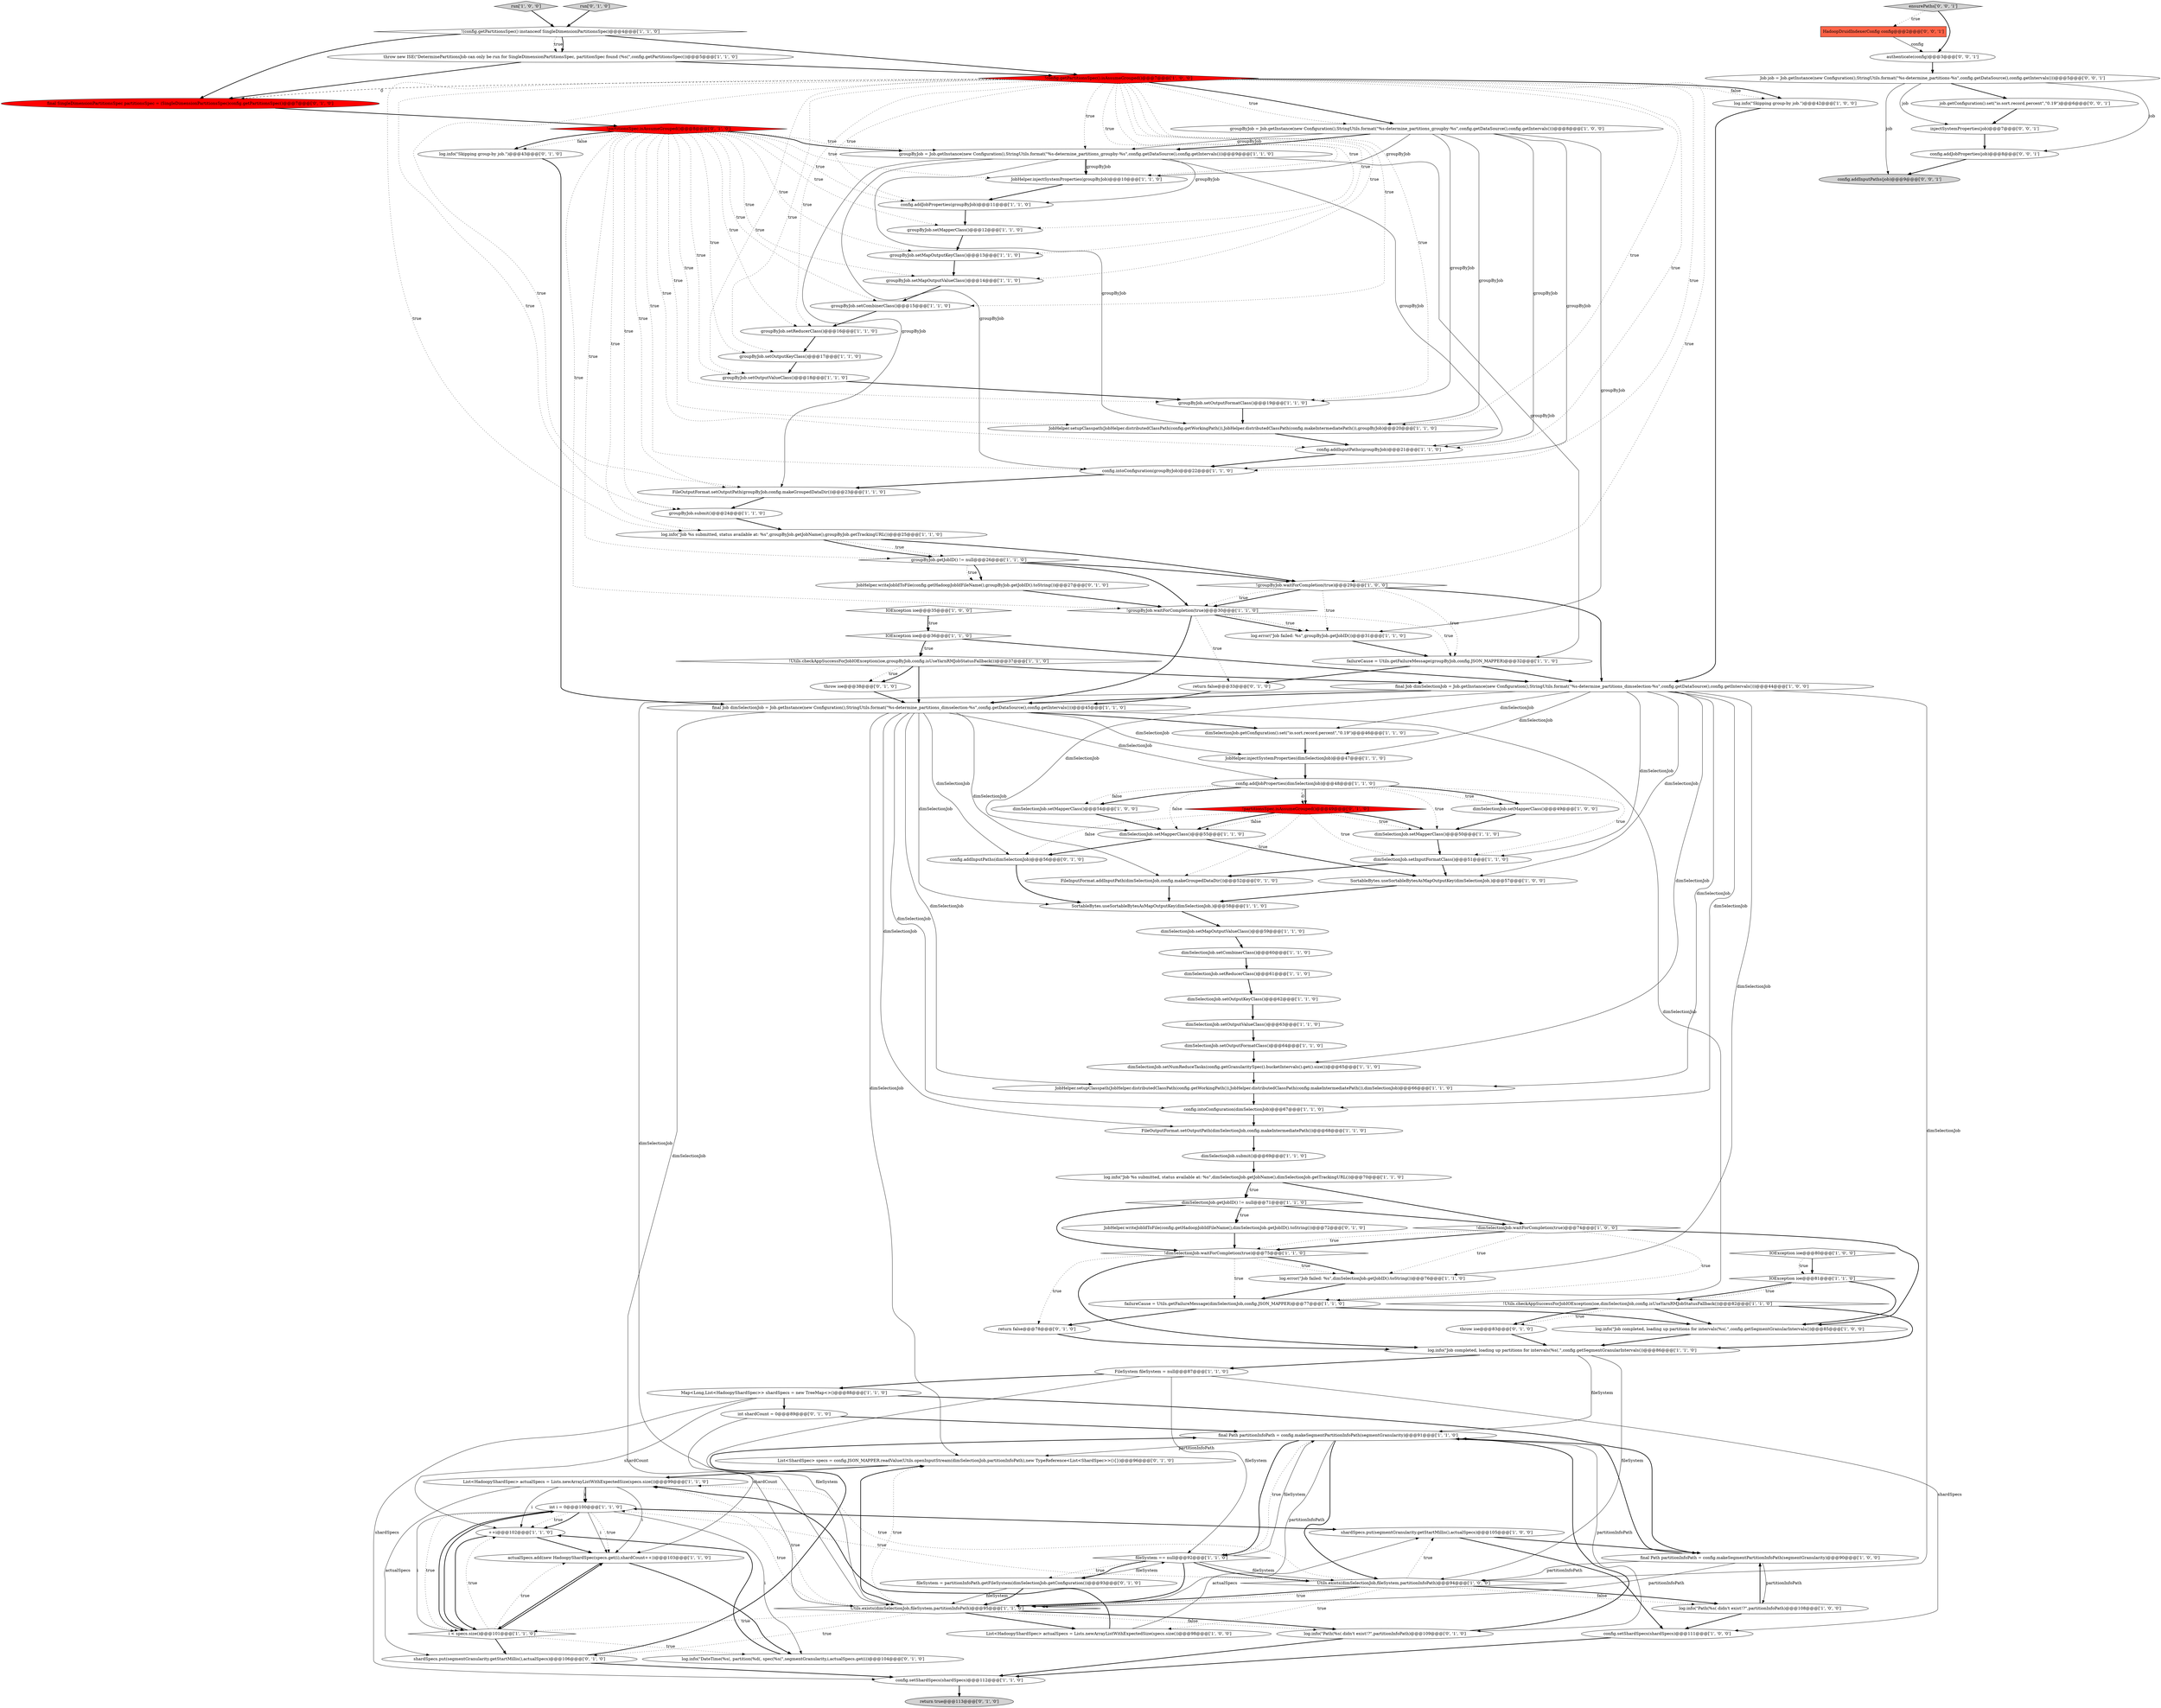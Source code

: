 digraph {
75 [style = filled, label = "!dimSelectionJob.waitForCompletion(true)@@@75@@@['1', '1', '0']", fillcolor = white, shape = diamond image = "AAA0AAABBB1BBB"];
8 [style = filled, label = "dimSelectionJob.setMapperClass()@@@50@@@['1', '1', '0']", fillcolor = white, shape = ellipse image = "AAA0AAABBB1BBB"];
26 [style = filled, label = "final Job dimSelectionJob = Job.getInstance(new Configuration(),StringUtils.format(\"%s-determine_partitions_dimselection-%s\",config.getDataSource(),config.getIntervals()))@@@44@@@['1', '0', '0']", fillcolor = white, shape = ellipse image = "AAA0AAABBB1BBB"];
89 [style = filled, label = "JobHelper.writeJobIdToFile(config.getHadoopJobIdFileName(),dimSelectionJob.getJobID().toString())@@@72@@@['0', '1', '0']", fillcolor = white, shape = ellipse image = "AAA0AAABBB2BBB"];
11 [style = filled, label = "groupByJob.setMapOutputValueClass()@@@14@@@['1', '1', '0']", fillcolor = white, shape = ellipse image = "AAA0AAABBB1BBB"];
102 [style = filled, label = "Job job = Job.getInstance(new Configuration(),StringUtils.format(\"%s-determine_partitions-%s\",config.getDataSource(),config.getIntervals()))@@@5@@@['0', '0', '1']", fillcolor = white, shape = ellipse image = "AAA0AAABBB3BBB"];
56 [style = filled, label = "failureCause = Utils.getFailureMessage(dimSelectionJob,config.JSON_MAPPER)@@@77@@@['1', '1', '0']", fillcolor = white, shape = ellipse image = "AAA0AAABBB1BBB"];
69 [style = filled, label = "!groupByJob.waitForCompletion(true)@@@30@@@['1', '1', '0']", fillcolor = white, shape = diamond image = "AAA0AAABBB1BBB"];
31 [style = filled, label = "dimSelectionJob.setReducerClass()@@@61@@@['1', '1', '0']", fillcolor = white, shape = ellipse image = "AAA0AAABBB1BBB"];
107 [style = filled, label = "config.addInputPaths(job)@@@9@@@['0', '0', '1']", fillcolor = lightgray, shape = ellipse image = "AAA0AAABBB3BBB"];
53 [style = filled, label = "List<HadoopyShardSpec> actualSpecs = Lists.newArrayListWithExpectedSize(specs.size())@@@99@@@['1', '1', '0']", fillcolor = white, shape = ellipse image = "AAA0AAABBB1BBB"];
35 [style = filled, label = "!dimSelectionJob.waitForCompletion(true)@@@74@@@['1', '0', '0']", fillcolor = white, shape = diamond image = "AAA0AAABBB1BBB"];
88 [style = filled, label = "shardSpecs.put(segmentGranularity.getStartMillis(),actualSpecs)@@@106@@@['0', '1', '0']", fillcolor = white, shape = ellipse image = "AAA0AAABBB2BBB"];
51 [style = filled, label = "dimSelectionJob.setOutputValueClass()@@@63@@@['1', '1', '0']", fillcolor = white, shape = ellipse image = "AAA0AAABBB1BBB"];
7 [style = filled, label = "config.intoConfiguration(groupByJob)@@@22@@@['1', '1', '0']", fillcolor = white, shape = ellipse image = "AAA0AAABBB1BBB"];
47 [style = filled, label = "run['1', '0', '0']", fillcolor = lightgray, shape = diamond image = "AAA0AAABBB1BBB"];
68 [style = filled, label = "Map<Long,List<HadoopyShardSpec>> shardSpecs = new TreeMap<>()@@@88@@@['1', '1', '0']", fillcolor = white, shape = ellipse image = "AAA0AAABBB1BBB"];
39 [style = filled, label = "failureCause = Utils.getFailureMessage(groupByJob,config.JSON_MAPPER)@@@32@@@['1', '1', '0']", fillcolor = white, shape = ellipse image = "AAA0AAABBB1BBB"];
17 [style = filled, label = "IOException ioe@@@35@@@['1', '0', '0']", fillcolor = white, shape = diamond image = "AAA0AAABBB1BBB"];
3 [style = filled, label = "dimSelectionJob.setMapperClass()@@@54@@@['1', '0', '0']", fillcolor = white, shape = ellipse image = "AAA0AAABBB1BBB"];
10 [style = filled, label = "final Path partitionInfoPath = config.makeSegmentPartitionInfoPath(segmentGranularity)@@@90@@@['1', '0', '0']", fillcolor = white, shape = ellipse image = "AAA0AAABBB1BBB"];
30 [style = filled, label = "final Job dimSelectionJob = Job.getInstance(new Configuration(),StringUtils.format(\"%s-determine_partitions_dimselection-%s\",config.getDataSource(),config.getIntervals()))@@@45@@@['1', '1', '0']", fillcolor = white, shape = ellipse image = "AAA0AAABBB1BBB"];
62 [style = filled, label = "SortableBytes.useSortableBytesAsMapOutputKey(dimSelectionJob,)@@@57@@@['1', '0', '0']", fillcolor = white, shape = ellipse image = "AAA0AAABBB1BBB"];
84 [style = filled, label = "List<ShardSpec> specs = config.JSON_MAPPER.readValue(Utils.openInputStream(dimSelectionJob,partitionInfoPath),new TypeReference<List<ShardSpec>>(){})@@@96@@@['0', '1', '0']", fillcolor = white, shape = ellipse image = "AAA0AAABBB2BBB"];
28 [style = filled, label = "int i = 0@@@100@@@['1', '1', '0']", fillcolor = white, shape = ellipse image = "AAA0AAABBB1BBB"];
48 [style = filled, label = "JobHelper.injectSystemProperties(dimSelectionJob)@@@47@@@['1', '1', '0']", fillcolor = white, shape = ellipse image = "AAA0AAABBB1BBB"];
41 [style = filled, label = "dimSelectionJob.setMapperClass()@@@55@@@['1', '1', '0']", fillcolor = white, shape = ellipse image = "AAA0AAABBB1BBB"];
99 [style = filled, label = "return true@@@113@@@['0', '1', '0']", fillcolor = lightgray, shape = ellipse image = "AAA0AAABBB2BBB"];
103 [style = filled, label = "injectSystemProperties(job)@@@7@@@['0', '0', '1']", fillcolor = white, shape = ellipse image = "AAA0AAABBB3BBB"];
104 [style = filled, label = "job.getConfiguration().set(\"io.sort.record.percent\",\"0.19\")@@@6@@@['0', '0', '1']", fillcolor = white, shape = ellipse image = "AAA0AAABBB3BBB"];
109 [style = filled, label = "config.addJobProperties(job)@@@8@@@['0', '0', '1']", fillcolor = white, shape = ellipse image = "AAA0AAABBB3BBB"];
101 [style = filled, label = "FileInputFormat.addInputPath(dimSelectionJob,config.makeGroupedDataDir())@@@52@@@['0', '1', '0']", fillcolor = white, shape = ellipse image = "AAA0AAABBB2BBB"];
93 [style = filled, label = "fileSystem = partitionInfoPath.getFileSystem(dimSelectionJob.getConfiguration())@@@93@@@['0', '1', '0']", fillcolor = white, shape = ellipse image = "AAA0AAABBB2BBB"];
4 [style = filled, label = "dimSelectionJob.setOutputKeyClass()@@@62@@@['1', '1', '0']", fillcolor = white, shape = ellipse image = "AAA0AAABBB1BBB"];
91 [style = filled, label = "!partitionsSpec.isAssumeGrouped()@@@8@@@['0', '1', '0']", fillcolor = red, shape = diamond image = "AAA1AAABBB2BBB"];
22 [style = filled, label = "Utils.exists(dimSelectionJob,fileSystem,partitionInfoPath)@@@95@@@['1', '1', '0']", fillcolor = white, shape = diamond image = "AAA0AAABBB1BBB"];
25 [style = filled, label = "groupByJob.setMapOutputKeyClass()@@@13@@@['1', '1', '0']", fillcolor = white, shape = ellipse image = "AAA0AAABBB1BBB"];
76 [style = filled, label = "log.info(\"Path(%s( didn't exist!?\",partitionInfoPath)@@@108@@@['1', '0', '0']", fillcolor = white, shape = ellipse image = "AAA0AAABBB1BBB"];
45 [style = filled, label = "groupByJob.submit()@@@24@@@['1', '1', '0']", fillcolor = white, shape = ellipse image = "AAA0AAABBB1BBB"];
1 [style = filled, label = "!groupByJob.waitForCompletion(true)@@@29@@@['1', '0', '0']", fillcolor = white, shape = diamond image = "AAA0AAABBB1BBB"];
81 [style = filled, label = "final Path partitionInfoPath = config.makeSegmentPartitionInfoPath(segmentGranularity)@@@91@@@['1', '1', '0']", fillcolor = white, shape = ellipse image = "AAA0AAABBB1BBB"];
44 [style = filled, label = "IOException ioe@@@36@@@['1', '1', '0']", fillcolor = white, shape = diamond image = "AAA0AAABBB1BBB"];
108 [style = filled, label = "HadoopDruidIndexerConfig config@@@2@@@['0', '0', '1']", fillcolor = tomato, shape = box image = "AAA0AAABBB3BBB"];
37 [style = filled, label = "dimSelectionJob.setMapOutputValueClass()@@@59@@@['1', '1', '0']", fillcolor = white, shape = ellipse image = "AAA0AAABBB1BBB"];
77 [style = filled, label = "log.info(\"Job %s submitted, status available at: %s\",groupByJob.getJobName(),groupByJob.getTrackingURL())@@@25@@@['1', '1', '0']", fillcolor = white, shape = ellipse image = "AAA0AAABBB1BBB"];
0 [style = filled, label = "FileOutputFormat.setOutputPath(groupByJob,config.makeGroupedDataDir())@@@23@@@['1', '1', '0']", fillcolor = white, shape = ellipse image = "AAA0AAABBB1BBB"];
64 [style = filled, label = "groupByJob = Job.getInstance(new Configuration(),StringUtils.format(\"%s-determine_partitions_groupby-%s\",config.getDataSource(),config.getIntervals()))@@@9@@@['1', '1', '0']", fillcolor = white, shape = ellipse image = "AAA0AAABBB1BBB"];
66 [style = filled, label = "config.addJobProperties(dimSelectionJob)@@@48@@@['1', '1', '0']", fillcolor = white, shape = ellipse image = "AAA0AAABBB1BBB"];
2 [style = filled, label = "!Utils.checkAppSuccessForJobIOException(ioe,groupByJob,config.isUseYarnRMJobStatusFallback())@@@37@@@['1', '1', '0']", fillcolor = white, shape = diamond image = "AAA0AAABBB1BBB"];
83 [style = filled, label = "JobHelper.writeJobIdToFile(config.getHadoopJobIdFileName(),groupByJob.getJobID().toString())@@@27@@@['0', '1', '0']", fillcolor = white, shape = ellipse image = "AAA0AAABBB2BBB"];
71 [style = filled, label = "config.addInputPaths(groupByJob)@@@21@@@['1', '1', '0']", fillcolor = white, shape = ellipse image = "AAA0AAABBB1BBB"];
5 [style = filled, label = "groupByJob.setMapperClass()@@@12@@@['1', '1', '0']", fillcolor = white, shape = ellipse image = "AAA0AAABBB1BBB"];
19 [style = filled, label = "JobHelper.injectSystemProperties(groupByJob)@@@10@@@['1', '1', '0']", fillcolor = white, shape = ellipse image = "AAA0AAABBB1BBB"];
96 [style = filled, label = "log.info(\"Skipping group-by job.\")@@@43@@@['0', '1', '0']", fillcolor = white, shape = ellipse image = "AAA0AAABBB2BBB"];
18 [style = filled, label = "dimSelectionJob.getConfiguration().set(\"io.sort.record.percent\",\"0.19\")@@@46@@@['1', '1', '0']", fillcolor = white, shape = ellipse image = "AAA0AAABBB1BBB"];
36 [style = filled, label = "throw new ISE(\"DeterminePartitionsJob can only be run for SingleDimensionPartitionsSpec, partitionSpec found (%s(\",config.getPartitionsSpec())@@@5@@@['1', '1', '0']", fillcolor = white, shape = ellipse image = "AAA0AAABBB1BBB"];
61 [style = filled, label = "dimSelectionJob.setMapperClass()@@@49@@@['1', '0', '0']", fillcolor = white, shape = ellipse image = "AAA0AAABBB1BBB"];
82 [style = filled, label = "throw ioe@@@83@@@['0', '1', '0']", fillcolor = white, shape = ellipse image = "AAA0AAABBB2BBB"];
106 [style = filled, label = "ensurePaths['0', '0', '1']", fillcolor = lightgray, shape = diamond image = "AAA0AAABBB3BBB"];
20 [style = filled, label = "dimSelectionJob.submit()@@@69@@@['1', '1', '0']", fillcolor = white, shape = ellipse image = "AAA0AAABBB1BBB"];
59 [style = filled, label = "SortableBytes.useSortableBytesAsMapOutputKey(dimSelectionJob,)@@@58@@@['1', '1', '0']", fillcolor = white, shape = ellipse image = "AAA0AAABBB1BBB"];
60 [style = filled, label = "log.info(\"Job completed, loading up partitions for intervals(%s(.\",config.getSegmentGranularIntervals())@@@85@@@['1', '0', '0']", fillcolor = white, shape = ellipse image = "AAA0AAABBB1BBB"];
32 [style = filled, label = "!(config.getPartitionsSpec() instanceof SingleDimensionPartitionsSpec)@@@4@@@['1', '1', '0']", fillcolor = white, shape = diamond image = "AAA0AAABBB1BBB"];
80 [style = filled, label = "config.setShardSpecs(shardSpecs)@@@112@@@['1', '1', '0']", fillcolor = white, shape = ellipse image = "AAA0AAABBB1BBB"];
29 [style = filled, label = "groupByJob.setCombinerClass()@@@15@@@['1', '1', '0']", fillcolor = white, shape = ellipse image = "AAA0AAABBB1BBB"];
15 [style = filled, label = "++i@@@102@@@['1', '1', '0']", fillcolor = white, shape = ellipse image = "AAA0AAABBB1BBB"];
90 [style = filled, label = "return false@@@78@@@['0', '1', '0']", fillcolor = white, shape = ellipse image = "AAA0AAABBB2BBB"];
87 [style = filled, label = "log.info(\"DateTime(%s(, partition(%d(, spec(%s(\",segmentGranularity,i,actualSpecs.get(i))@@@104@@@['0', '1', '0']", fillcolor = white, shape = ellipse image = "AAA0AAABBB2BBB"];
55 [style = filled, label = "log.error(\"Job failed: %s\",dimSelectionJob.getJobID().toString())@@@76@@@['1', '1', '0']", fillcolor = white, shape = ellipse image = "AAA0AAABBB1BBB"];
38 [style = filled, label = "log.error(\"Job failed: %s\",groupByJob.getJobID())@@@31@@@['1', '1', '0']", fillcolor = white, shape = ellipse image = "AAA0AAABBB1BBB"];
95 [style = filled, label = "run['0', '1', '0']", fillcolor = lightgray, shape = diamond image = "AAA0AAABBB2BBB"];
46 [style = filled, label = "log.info(\"Job %s submitted, status available at: %s\",dimSelectionJob.getJobName(),dimSelectionJob.getTrackingURL())@@@70@@@['1', '1', '0']", fillcolor = white, shape = ellipse image = "AAA0AAABBB1BBB"];
33 [style = filled, label = "IOException ioe@@@80@@@['1', '0', '0']", fillcolor = white, shape = diamond image = "AAA0AAABBB1BBB"];
14 [style = filled, label = "IOException ioe@@@81@@@['1', '1', '0']", fillcolor = white, shape = diamond image = "AAA0AAABBB1BBB"];
24 [style = filled, label = "List<HadoopyShardSpec> actualSpecs = Lists.newArrayListWithExpectedSize(specs.size())@@@98@@@['1', '0', '0']", fillcolor = white, shape = ellipse image = "AAA0AAABBB1BBB"];
78 [style = filled, label = "shardSpecs.put(segmentGranularity.getStartMillis(),actualSpecs)@@@105@@@['1', '0', '0']", fillcolor = white, shape = ellipse image = "AAA0AAABBB1BBB"];
97 [style = filled, label = "return false@@@33@@@['0', '1', '0']", fillcolor = white, shape = ellipse image = "AAA0AAABBB2BBB"];
6 [style = filled, label = "!Utils.checkAppSuccessForJobIOException(ioe,dimSelectionJob,config.isUseYarnRMJobStatusFallback())@@@82@@@['1', '1', '0']", fillcolor = white, shape = diamond image = "AAA0AAABBB1BBB"];
57 [style = filled, label = "groupByJob.setOutputValueClass()@@@18@@@['1', '1', '0']", fillcolor = white, shape = ellipse image = "AAA0AAABBB1BBB"];
50 [style = filled, label = "dimSelectionJob.setNumReduceTasks(config.getGranularitySpec().bucketIntervals().get().size())@@@65@@@['1', '1', '0']", fillcolor = white, shape = ellipse image = "AAA0AAABBB1BBB"];
23 [style = filled, label = "dimSelectionJob.setOutputFormatClass()@@@64@@@['1', '1', '0']", fillcolor = white, shape = ellipse image = "AAA0AAABBB1BBB"];
98 [style = filled, label = "int shardCount = 0@@@89@@@['0', '1', '0']", fillcolor = white, shape = ellipse image = "AAA0AAABBB2BBB"];
43 [style = filled, label = "actualSpecs.add(new HadoopyShardSpec(specs.get(i),shardCount++))@@@103@@@['1', '1', '0']", fillcolor = white, shape = ellipse image = "AAA0AAABBB1BBB"];
92 [style = filled, label = "log.info(\"Path(%s( didn't exist!?\",partitionInfoPath)@@@109@@@['0', '1', '0']", fillcolor = white, shape = ellipse image = "AAA0AAABBB2BBB"];
72 [style = filled, label = "config.setShardSpecs(shardSpecs)@@@111@@@['1', '0', '0']", fillcolor = white, shape = ellipse image = "AAA0AAABBB1BBB"];
16 [style = filled, label = "groupByJob.setReducerClass()@@@16@@@['1', '1', '0']", fillcolor = white, shape = ellipse image = "AAA0AAABBB1BBB"];
73 [style = filled, label = "!config.getPartitionsSpec().isAssumeGrouped()@@@7@@@['1', '0', '0']", fillcolor = red, shape = diamond image = "AAA1AAABBB1BBB"];
9 [style = filled, label = "FileOutputFormat.setOutputPath(dimSelectionJob,config.makeIntermediatePath())@@@68@@@['1', '1', '0']", fillcolor = white, shape = ellipse image = "AAA0AAABBB1BBB"];
86 [style = filled, label = "throw ioe@@@38@@@['0', '1', '0']", fillcolor = white, shape = ellipse image = "AAA0AAABBB2BBB"];
94 [style = filled, label = "config.addInputPaths(dimSelectionJob)@@@56@@@['0', '1', '0']", fillcolor = white, shape = ellipse image = "AAA0AAABBB2BBB"];
13 [style = filled, label = "groupByJob = Job.getInstance(new Configuration(),StringUtils.format(\"%s-determine_partitions_groupby-%s\",config.getDataSource(),config.getIntervals()))@@@8@@@['1', '0', '0']", fillcolor = white, shape = ellipse image = "AAA0AAABBB1BBB"];
58 [style = filled, label = "dimSelectionJob.setCombinerClass()@@@60@@@['1', '1', '0']", fillcolor = white, shape = ellipse image = "AAA0AAABBB1BBB"];
105 [style = filled, label = "authenticate(config)@@@3@@@['0', '0', '1']", fillcolor = white, shape = ellipse image = "AAA0AAABBB3BBB"];
52 [style = filled, label = "log.info(\"Job completed, loading up partitions for intervals(%s(.\",config.getSegmentGranularIntervals())@@@86@@@['1', '1', '0']", fillcolor = white, shape = ellipse image = "AAA0AAABBB1BBB"];
70 [style = filled, label = "i < specs.size()@@@101@@@['1', '1', '0']", fillcolor = white, shape = diamond image = "AAA0AAABBB1BBB"];
12 [style = filled, label = "config.intoConfiguration(dimSelectionJob)@@@67@@@['1', '1', '0']", fillcolor = white, shape = ellipse image = "AAA0AAABBB1BBB"];
67 [style = filled, label = "dimSelectionJob.setInputFormatClass()@@@51@@@['1', '1', '0']", fillcolor = white, shape = ellipse image = "AAA0AAABBB1BBB"];
54 [style = filled, label = "JobHelper.setupClasspath(JobHelper.distributedClassPath(config.getWorkingPath()),JobHelper.distributedClassPath(config.makeIntermediatePath()),groupByJob)@@@20@@@['1', '1', '0']", fillcolor = white, shape = ellipse image = "AAA0AAABBB1BBB"];
40 [style = filled, label = "groupByJob.setOutputFormatClass()@@@19@@@['1', '1', '0']", fillcolor = white, shape = ellipse image = "AAA0AAABBB1BBB"];
65 [style = filled, label = "log.info(\"Skipping group-by job.\")@@@42@@@['1', '0', '0']", fillcolor = white, shape = ellipse image = "AAA0AAABBB1BBB"];
42 [style = filled, label = "dimSelectionJob.getJobID() != null@@@71@@@['1', '1', '0']", fillcolor = white, shape = diamond image = "AAA0AAABBB1BBB"];
85 [style = filled, label = "!partitionsSpec.isAssumeGrouped()@@@49@@@['0', '1', '0']", fillcolor = red, shape = diamond image = "AAA1AAABBB2BBB"];
74 [style = filled, label = "fileSystem == null@@@92@@@['1', '1', '0']", fillcolor = white, shape = diamond image = "AAA0AAABBB1BBB"];
63 [style = filled, label = "config.addJobProperties(groupByJob)@@@11@@@['1', '1', '0']", fillcolor = white, shape = ellipse image = "AAA0AAABBB1BBB"];
49 [style = filled, label = "groupByJob.getJobID() != null@@@26@@@['1', '1', '0']", fillcolor = white, shape = diamond image = "AAA0AAABBB1BBB"];
34 [style = filled, label = "FileSystem fileSystem = null@@@87@@@['1', '1', '0']", fillcolor = white, shape = ellipse image = "AAA0AAABBB1BBB"];
79 [style = filled, label = "Utils.exists(dimSelectionJob,fileSystem,partitionInfoPath)@@@94@@@['1', '0', '0']", fillcolor = white, shape = diamond image = "AAA0AAABBB1BBB"];
27 [style = filled, label = "groupByJob.setOutputKeyClass()@@@17@@@['1', '1', '0']", fillcolor = white, shape = ellipse image = "AAA0AAABBB1BBB"];
100 [style = filled, label = "final SingleDimensionPartitionsSpec partitionsSpec = (SingleDimensionPartitionsSpec)config.getPartitionsSpec()@@@7@@@['0', '1', '0']", fillcolor = red, shape = ellipse image = "AAA1AAABBB2BBB"];
21 [style = filled, label = "JobHelper.setupClasspath(JobHelper.distributedClassPath(config.getWorkingPath()),JobHelper.distributedClassPath(config.makeIntermediatePath()),dimSelectionJob)@@@66@@@['1', '1', '0']", fillcolor = white, shape = ellipse image = "AAA0AAABBB1BBB"];
6->82 [style = dotted, label="true"];
104->103 [style = bold, label=""];
86->30 [style = bold, label=""];
64->71 [style = solid, label="groupByJob"];
1->69 [style = bold, label=""];
1->39 [style = dotted, label="true"];
69->38 [style = bold, label=""];
68->10 [style = bold, label=""];
91->11 [style = dotted, label="true"];
91->57 [style = dotted, label="true"];
2->26 [style = bold, label=""];
74->22 [style = bold, label=""];
70->88 [style = bold, label=""];
73->65 [style = bold, label=""];
92->80 [style = bold, label=""];
91->96 [style = dotted, label="false"];
34->74 [style = solid, label="fileSystem"];
73->25 [style = dotted, label="true"];
35->75 [style = dotted, label="true"];
100->91 [style = bold, label=""];
91->96 [style = bold, label=""];
49->83 [style = bold, label=""];
67->101 [style = bold, label=""];
10->22 [style = solid, label="partitionInfoPath"];
73->63 [style = dotted, label="true"];
28->15 [style = dotted, label="true"];
73->45 [style = dotted, label="true"];
91->0 [style = dotted, label="true"];
73->40 [style = dotted, label="true"];
101->59 [style = bold, label=""];
11->29 [style = bold, label=""];
13->19 [style = solid, label="groupByJob"];
64->19 [style = solid, label="groupByJob"];
24->78 [style = solid, label="actualSpecs"];
91->7 [style = dotted, label="true"];
69->38 [style = dotted, label="true"];
30->94 [style = solid, label="dimSelectionJob"];
79->76 [style = dotted, label="false"];
91->71 [style = dotted, label="true"];
73->16 [style = dotted, label="true"];
33->14 [style = dotted, label="true"];
91->69 [style = dotted, label="true"];
70->43 [style = dotted, label="true"];
12->9 [style = bold, label=""];
79->76 [style = bold, label=""];
38->39 [style = bold, label=""];
30->18 [style = bold, label=""];
66->41 [style = dotted, label="false"];
32->100 [style = bold, label=""];
10->79 [style = solid, label="partitionInfoPath"];
64->63 [style = solid, label="groupByJob"];
36->100 [style = bold, label=""];
69->30 [style = bold, label=""];
34->68 [style = bold, label=""];
13->38 [style = solid, label="groupByJob"];
85->41 [style = dotted, label="false"];
72->80 [style = bold, label=""];
70->43 [style = bold, label=""];
30->9 [style = solid, label="dimSelectionJob"];
91->27 [style = dotted, label="true"];
75->90 [style = dotted, label="true"];
83->69 [style = bold, label=""];
68->80 [style = solid, label="shardSpecs"];
81->22 [style = solid, label="partitionInfoPath"];
73->29 [style = dotted, label="true"];
94->59 [style = bold, label=""];
68->15 [style = solid, label="shardCount"];
98->43 [style = solid, label="shardCount"];
19->63 [style = bold, label=""];
88->80 [style = bold, label=""];
73->7 [style = dotted, label="true"];
81->79 [style = bold, label=""];
91->19 [style = dotted, label="true"];
75->52 [style = bold, label=""];
82->52 [style = bold, label=""];
69->97 [style = dotted, label="true"];
17->44 [style = bold, label=""];
42->89 [style = dotted, label="true"];
39->97 [style = bold, label=""];
85->67 [style = dotted, label="true"];
66->85 [style = bold, label=""];
54->71 [style = bold, label=""];
73->1 [style = dotted, label="true"];
24->53 [style = bold, label=""];
102->109 [style = solid, label="job"];
91->40 [style = dotted, label="true"];
43->70 [style = bold, label=""];
93->74 [style = solid, label="fileSystem"];
26->12 [style = solid, label="dimSelectionJob"];
44->2 [style = bold, label=""];
91->29 [style = dotted, label="true"];
73->57 [style = dotted, label="true"];
46->42 [style = bold, label=""];
70->28 [style = bold, label=""];
13->71 [style = solid, label="groupByJob"];
2->86 [style = dotted, label="true"];
63->5 [style = bold, label=""];
64->39 [style = solid, label="groupByJob"];
30->59 [style = solid, label="dimSelectionJob"];
57->40 [style = bold, label=""];
79->53 [style = dotted, label="true"];
51->23 [style = bold, label=""];
73->19 [style = dotted, label="true"];
37->58 [style = bold, label=""];
73->13 [style = dotted, label="true"];
26->62 [style = solid, label="dimSelectionJob"];
74->81 [style = solid, label="fileSystem"];
102->103 [style = solid, label="job"];
30->84 [style = solid, label="dimSelectionJob"];
31->4 [style = bold, label=""];
91->25 [style = dotted, label="true"];
7->0 [style = bold, label=""];
1->69 [style = dotted, label="true"];
14->60 [style = bold, label=""];
76->10 [style = bold, label=""];
73->54 [style = dotted, label="true"];
32->36 [style = dotted, label="true"];
88->81 [style = bold, label=""];
22->84 [style = dotted, label="true"];
52->81 [style = solid, label="fileSystem"];
22->70 [style = dotted, label="true"];
74->79 [style = bold, label=""];
91->63 [style = dotted, label="true"];
73->13 [style = bold, label=""];
75->56 [style = dotted, label="true"];
5->25 [style = bold, label=""];
39->26 [style = bold, label=""];
93->22 [style = solid, label="fileSystem"];
22->53 [style = dotted, label="true"];
78->10 [style = bold, label=""];
93->22 [style = bold, label=""];
71->7 [style = bold, label=""];
28->78 [style = bold, label=""];
79->28 [style = dotted, label="true"];
49->1 [style = bold, label=""];
95->32 [style = bold, label=""];
85->94 [style = dotted, label="false"];
8->67 [style = bold, label=""];
44->2 [style = dotted, label="true"];
61->8 [style = bold, label=""];
79->22 [style = bold, label=""];
97->30 [style = bold, label=""];
26->55 [style = solid, label="dimSelectionJob"];
49->69 [style = bold, label=""];
30->56 [style = solid, label="dimSelectionJob"];
32->36 [style = bold, label=""];
30->12 [style = solid, label="dimSelectionJob"];
66->61 [style = bold, label=""];
2->86 [style = bold, label=""];
28->70 [style = solid, label="i"];
96->30 [style = bold, label=""];
74->93 [style = dotted, label="true"];
35->55 [style = dotted, label="true"];
26->48 [style = solid, label="dimSelectionJob"];
91->77 [style = dotted, label="true"];
91->64 [style = dotted, label="true"];
29->16 [style = bold, label=""];
14->6 [style = bold, label=""];
28->70 [style = dotted, label="true"];
73->65 [style = dotted, label="false"];
32->73 [style = bold, label=""];
28->43 [style = solid, label="i"];
85->8 [style = dotted, label="true"];
91->45 [style = dotted, label="true"];
75->55 [style = bold, label=""];
87->15 [style = bold, label=""];
13->40 [style = solid, label="groupByJob"];
65->26 [style = bold, label=""];
106->105 [style = bold, label=""];
13->64 [style = bold, label=""];
42->75 [style = bold, label=""];
98->81 [style = bold, label=""];
16->27 [style = bold, label=""];
108->105 [style = solid, label="config"];
64->19 [style = bold, label=""];
0->45 [style = bold, label=""];
56->60 [style = bold, label=""];
66->67 [style = dotted, label="true"];
35->75 [style = bold, label=""];
56->90 [style = bold, label=""];
109->107 [style = bold, label=""];
22->92 [style = dotted, label="false"];
79->78 [style = dotted, label="true"];
81->92 [style = solid, label="partitionInfoPath"];
36->73 [style = bold, label=""];
15->70 [style = bold, label=""];
77->49 [style = dotted, label="true"];
59->37 [style = bold, label=""];
9->20 [style = bold, label=""];
92->81 [style = bold, label=""];
30->101 [style = solid, label="dimSelectionJob"];
91->54 [style = dotted, label="true"];
91->64 [style = bold, label=""];
89->75 [style = bold, label=""];
26->41 [style = solid, label="dimSelectionJob"];
52->79 [style = solid, label="fileSystem"];
26->50 [style = solid, label="dimSelectionJob"];
81->84 [style = solid, label="partitionInfoPath"];
26->21 [style = solid, label="dimSelectionJob"];
74->93 [style = bold, label=""];
73->5 [style = dotted, label="true"];
74->79 [style = solid, label="fileSystem"];
21->12 [style = bold, label=""];
26->79 [style = solid, label="dimSelectionJob"];
30->48 [style = solid, label="dimSelectionJob"];
80->99 [style = bold, label=""];
73->77 [style = dotted, label="true"];
78->72 [style = bold, label=""];
18->48 [style = bold, label=""];
47->32 [style = bold, label=""];
73->11 [style = dotted, label="true"];
79->24 [style = dotted, label="true"];
53->43 [style = solid, label="i"];
30->22 [style = solid, label="dimSelectionJob"];
3->41 [style = bold, label=""];
81->74 [style = bold, label=""];
106->108 [style = dotted, label="true"];
46->35 [style = bold, label=""];
15->43 [style = bold, label=""];
28->43 [style = dotted, label="true"];
22->92 [style = bold, label=""];
22->88 [style = dotted, label="true"];
64->54 [style = solid, label="groupByJob"];
60->52 [style = bold, label=""];
35->60 [style = bold, label=""];
1->38 [style = dotted, label="true"];
4->51 [style = bold, label=""];
10->81 [style = bold, label=""];
68->98 [style = bold, label=""];
53->28 [style = bold, label=""];
41->62 [style = bold, label=""];
17->44 [style = dotted, label="true"];
48->66 [style = bold, label=""];
66->3 [style = dotted, label="false"];
23->50 [style = bold, label=""];
22->84 [style = bold, label=""];
42->89 [style = bold, label=""];
14->6 [style = dotted, label="true"];
105->102 [style = bold, label=""];
77->1 [style = bold, label=""];
62->59 [style = bold, label=""];
84->53 [style = bold, label=""];
33->14 [style = bold, label=""];
28->87 [style = solid, label="i"];
66->61 [style = dotted, label="true"];
79->22 [style = dotted, label="true"];
40->54 [style = bold, label=""];
28->15 [style = bold, label=""];
91->5 [style = dotted, label="true"];
34->72 [style = solid, label="shardSpecs"];
30->66 [style = solid, label="dimSelectionJob"];
41->94 [style = bold, label=""];
26->18 [style = solid, label="dimSelectionJob"];
73->27 [style = dotted, label="true"];
91->49 [style = dotted, label="true"];
53->88 [style = solid, label="actualSpecs"];
20->46 [style = bold, label=""];
73->64 [style = dotted, label="true"];
22->28 [style = dotted, label="true"];
77->49 [style = bold, label=""];
102->107 [style = solid, label="job"];
45->77 [style = bold, label=""];
10->76 [style = solid, label="partitionInfoPath"];
58->31 [style = bold, label=""];
90->52 [style = bold, label=""];
64->7 [style = solid, label="groupByJob"];
30->21 [style = solid, label="dimSelectionJob"];
52->34 [style = bold, label=""];
43->87 [style = bold, label=""];
1->26 [style = bold, label=""];
85->41 [style = bold, label=""];
6->52 [style = bold, label=""];
55->56 [style = bold, label=""];
49->83 [style = dotted, label="true"];
26->30 [style = bold, label=""];
67->62 [style = bold, label=""];
42->35 [style = bold, label=""];
28->70 [style = bold, label=""];
66->8 [style = dotted, label="true"];
76->72 [style = bold, label=""];
6->60 [style = bold, label=""];
26->22 [style = solid, label="dimSelectionJob"];
85->8 [style = bold, label=""];
70->15 [style = dotted, label="true"];
70->87 [style = dotted, label="true"];
26->67 [style = solid, label="dimSelectionJob"];
44->26 [style = bold, label=""];
27->57 [style = bold, label=""];
25->11 [style = bold, label=""];
103->109 [style = bold, label=""];
13->7 [style = solid, label="groupByJob"];
69->39 [style = dotted, label="true"];
6->82 [style = bold, label=""];
13->64 [style = solid, label="groupByJob"];
75->55 [style = dotted, label="true"];
73->71 [style = dotted, label="true"];
81->74 [style = dotted, label="true"];
46->42 [style = dotted, label="true"];
53->15 [style = solid, label="i"];
66->3 [style = bold, label=""];
102->104 [style = bold, label=""];
13->54 [style = solid, label="groupByJob"];
22->24 [style = bold, label=""];
85->101 [style = dotted, label="true"];
53->28 [style = solid, label="i"];
50->21 [style = bold, label=""];
91->16 [style = dotted, label="true"];
35->56 [style = dotted, label="true"];
2->30 [style = bold, label=""];
34->22 [style = solid, label="fileSystem"];
73->100 [style = dashed, label="0"];
66->85 [style = dashed, label="0"];
64->0 [style = solid, label="groupByJob"];
73->0 [style = dotted, label="true"];
}
